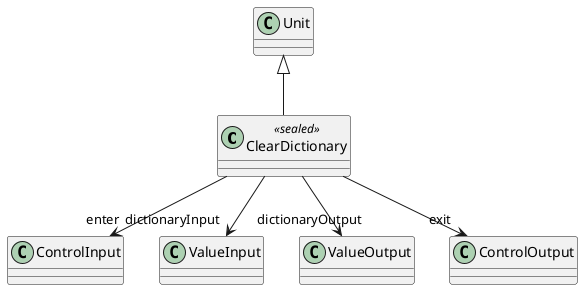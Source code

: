 @startuml
class ClearDictionary <<sealed>> {
}
Unit <|-- ClearDictionary
ClearDictionary --> "enter" ControlInput
ClearDictionary --> "dictionaryInput" ValueInput
ClearDictionary --> "dictionaryOutput" ValueOutput
ClearDictionary --> "exit" ControlOutput
@enduml
